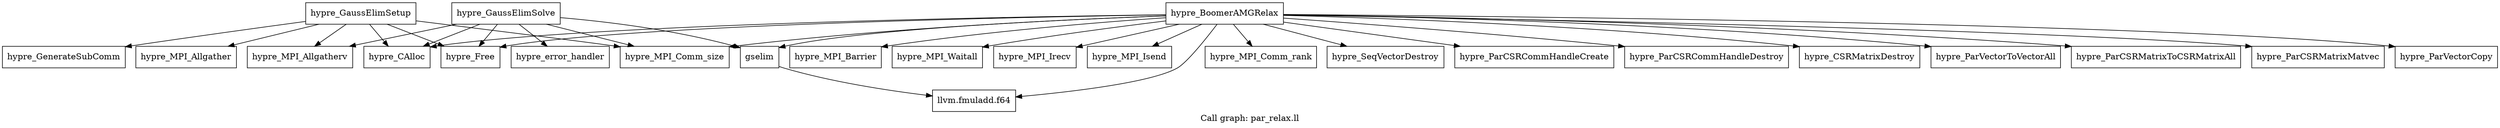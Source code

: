 digraph "Call graph: par_relax.ll" {
	label="Call graph: par_relax.ll";

	Node0x55a94cca5b10 [shape=record,label="{hypre_BoomerAMGRelax}"];
	Node0x55a94cca5b10 -> Node0x55a94ca727f0;
	Node0x55a94cca5b10 -> Node0x55a94ca6aa60;
	Node0x55a94cca5b10 -> Node0x55a94ca68e90;
	Node0x55a94cca5b10 -> Node0x55a94cace7b0;
	Node0x55a94cca5b10 -> Node0x55a94ca642d0;
	Node0x55a94cca5b10 -> Node0x55a94ca76500;
	Node0x55a94cca5b10 -> Node0x55a94ca820c0;
	Node0x55a94cca5b10 -> Node0x55a94cac0c10;
	Node0x55a94cca5b10 -> Node0x55a94ca7f6b0;
	Node0x55a94cca5b10 -> Node0x55a94cab6770;
	Node0x55a94cca5b10 -> Node0x55a94cab9180;
	Node0x55a94cca5b10 -> Node0x55a94cabe400;
	Node0x55a94cca5b10 -> Node0x55a94cab1b20;
	Node0x55a94cca5b10 -> Node0x55a94ca37f40;
	Node0x55a94cca5b10 -> Node0x55a94ca45450;
	Node0x55a94cca5b10 -> Node0x55a94ca332f0;
	Node0x55a94cca5b10 -> Node0x55a94ca41980;
	Node0x55a94cca5b10 -> Node0x55a94ca7b4a0;
	Node0x55a94ca727f0 [shape=record,label="{hypre_MPI_Comm_size}"];
	Node0x55a94ca6aa60 [shape=record,label="{hypre_MPI_Comm_rank}"];
	Node0x55a94ca68e90 [shape=record,label="{hypre_CAlloc}"];
	Node0x55a94ca642d0 [shape=record,label="{hypre_ParCSRCommHandleCreate}"];
	Node0x55a94ca76500 [shape=record,label="{hypre_ParCSRCommHandleDestroy}"];
	Node0x55a94ca820c0 [shape=record,label="{llvm.fmuladd.f64}"];
	Node0x55a94ca7f6b0 [shape=record,label="{hypre_Free}"];
	Node0x55a94ca7b4a0 [shape=record,label="{hypre_MPI_Isend}"];
	Node0x55a94ca332f0 [shape=record,label="{hypre_MPI_Waitall}"];
	Node0x55a94ca45450 [shape=record,label="{hypre_MPI_Barrier}"];
	Node0x55a94ca41980 [shape=record,label="{hypre_MPI_Irecv}"];
	Node0x55a94ca37f40 [shape=record,label="{hypre_ParVectorCopy}"];
	Node0x55a94cab1b20 [shape=record,label="{hypre_ParCSRMatrixMatvec}"];
	Node0x55a94cabe400 [shape=record,label="{hypre_ParCSRMatrixToCSRMatrixAll}"];
	Node0x55a94cab9180 [shape=record,label="{hypre_ParVectorToVectorAll}"];
	Node0x55a94cab6770 [shape=record,label="{gselim}"];
	Node0x55a94cab6770 -> Node0x55a94ca820c0;
	Node0x55a94cac0c10 [shape=record,label="{hypre_CSRMatrixDestroy}"];
	Node0x55a94cace7b0 [shape=record,label="{hypre_SeqVectorDestroy}"];
	Node0x55a94ca5a080 [shape=record,label="{hypre_GaussElimSetup}"];
	Node0x55a94ca5a080 -> Node0x55a94cac9aa0;
	Node0x55a94ca5a080 -> Node0x55a94ca727f0;
	Node0x55a94ca5a080 -> Node0x55a94ca68e90;
	Node0x55a94ca5a080 -> Node0x55a94ca7f6b0;
	Node0x55a94ca5a080 -> Node0x55a94cac6be0;
	Node0x55a94ca5a080 -> Node0x55a94cac9620;
	Node0x55a94cac9aa0 [shape=record,label="{hypre_GenerateSubComm}"];
	Node0x55a94cac9620 [shape=record,label="{hypre_MPI_Allgather}"];
	Node0x55a94cac6be0 [shape=record,label="{hypre_MPI_Allgatherv}"];
	Node0x55a94cb0d6c0 [shape=record,label="{hypre_GaussElimSolve}"];
	Node0x55a94cb0d6c0 -> Node0x55a94ca727f0;
	Node0x55a94cb0d6c0 -> Node0x55a94cac6be0;
	Node0x55a94cb0d6c0 -> Node0x55a94ca68e90;
	Node0x55a94cb0d6c0 -> Node0x55a94cab6770;
	Node0x55a94cb0d6c0 -> Node0x55a94ca7f6b0;
	Node0x55a94cb0d6c0 -> Node0x55a94cb06f30;
	Node0x55a94cb06f30 [shape=record,label="{hypre_error_handler}"];
}
